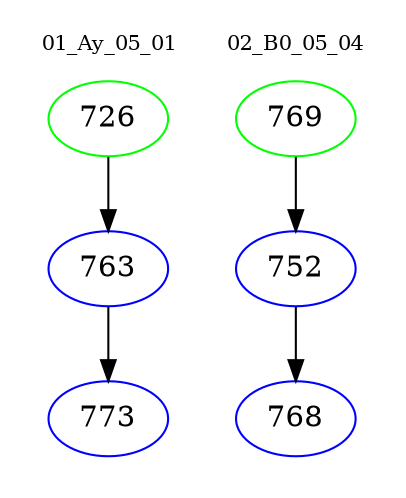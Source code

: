 digraph{
subgraph cluster_0 {
color = white
label = "01_Ay_05_01";
fontsize=10;
T0_726 [label="726", color="green"]
T0_726 -> T0_763 [color="black"]
T0_763 [label="763", color="blue"]
T0_763 -> T0_773 [color="black"]
T0_773 [label="773", color="blue"]
}
subgraph cluster_1 {
color = white
label = "02_B0_05_04";
fontsize=10;
T1_769 [label="769", color="green"]
T1_769 -> T1_752 [color="black"]
T1_752 [label="752", color="blue"]
T1_752 -> T1_768 [color="black"]
T1_768 [label="768", color="blue"]
}
}
